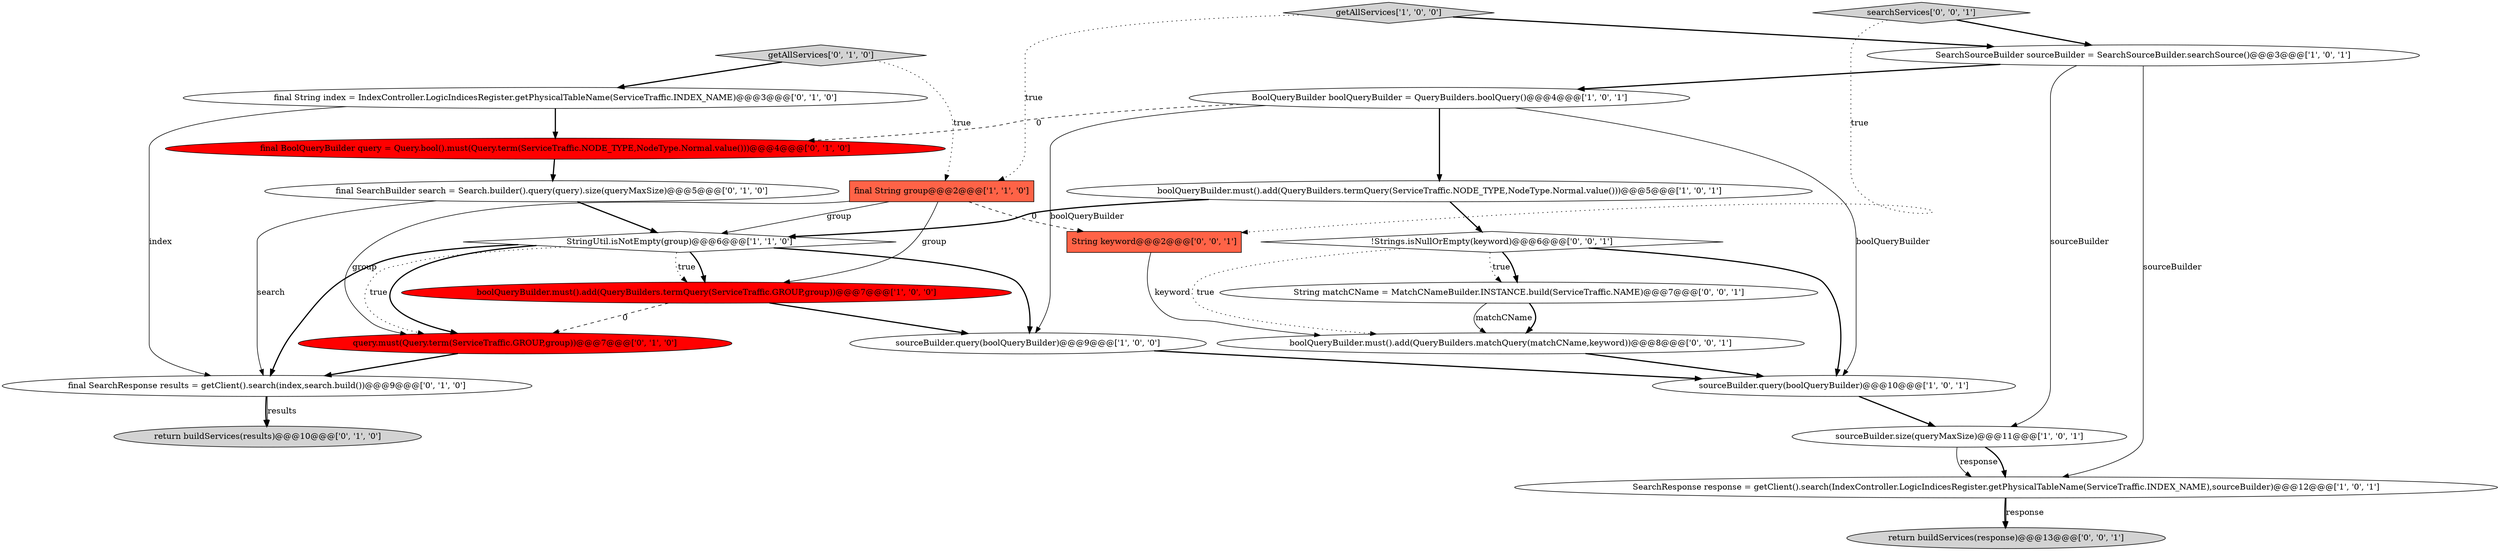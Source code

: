 digraph {
12 [style = filled, label = "final SearchBuilder search = Search.builder().query(query).size(queryMaxSize)@@@5@@@['0', '1', '0']", fillcolor = white, shape = ellipse image = "AAA0AAABBB2BBB"];
4 [style = filled, label = "boolQueryBuilder.must().add(QueryBuilders.termQuery(ServiceTraffic.GROUP,group))@@@7@@@['1', '0', '0']", fillcolor = red, shape = ellipse image = "AAA1AAABBB1BBB"];
8 [style = filled, label = "sourceBuilder.size(queryMaxSize)@@@11@@@['1', '0', '1']", fillcolor = white, shape = ellipse image = "AAA0AAABBB1BBB"];
14 [style = filled, label = "return buildServices(results)@@@10@@@['0', '1', '0']", fillcolor = lightgray, shape = ellipse image = "AAA0AAABBB2BBB"];
13 [style = filled, label = "getAllServices['0', '1', '0']", fillcolor = lightgray, shape = diamond image = "AAA0AAABBB2BBB"];
20 [style = filled, label = "String keyword@@@2@@@['0', '0', '1']", fillcolor = tomato, shape = box image = "AAA0AAABBB3BBB"];
19 [style = filled, label = "return buildServices(response)@@@13@@@['0', '0', '1']", fillcolor = lightgray, shape = ellipse image = "AAA0AAABBB3BBB"];
11 [style = filled, label = "final BoolQueryBuilder query = Query.bool().must(Query.term(ServiceTraffic.NODE_TYPE,NodeType.Normal.value()))@@@4@@@['0', '1', '0']", fillcolor = red, shape = ellipse image = "AAA1AAABBB2BBB"];
23 [style = filled, label = "boolQueryBuilder.must().add(QueryBuilders.matchQuery(matchCName,keyword))@@@8@@@['0', '0', '1']", fillcolor = white, shape = ellipse image = "AAA0AAABBB3BBB"];
5 [style = filled, label = "BoolQueryBuilder boolQueryBuilder = QueryBuilders.boolQuery()@@@4@@@['1', '0', '1']", fillcolor = white, shape = ellipse image = "AAA0AAABBB1BBB"];
17 [style = filled, label = "final SearchResponse results = getClient().search(index,search.build())@@@9@@@['0', '1', '0']", fillcolor = white, shape = ellipse image = "AAA0AAABBB2BBB"];
1 [style = filled, label = "sourceBuilder.query(boolQueryBuilder)@@@9@@@['1', '0', '0']", fillcolor = white, shape = ellipse image = "AAA0AAABBB1BBB"];
6 [style = filled, label = "boolQueryBuilder.must().add(QueryBuilders.termQuery(ServiceTraffic.NODE_TYPE,NodeType.Normal.value()))@@@5@@@['1', '0', '1']", fillcolor = white, shape = ellipse image = "AAA0AAABBB1BBB"];
2 [style = filled, label = "getAllServices['1', '0', '0']", fillcolor = lightgray, shape = diamond image = "AAA0AAABBB1BBB"];
9 [style = filled, label = "SearchSourceBuilder sourceBuilder = SearchSourceBuilder.searchSource()@@@3@@@['1', '0', '1']", fillcolor = white, shape = ellipse image = "AAA0AAABBB1BBB"];
21 [style = filled, label = "searchServices['0', '0', '1']", fillcolor = lightgray, shape = diamond image = "AAA0AAABBB3BBB"];
3 [style = filled, label = "final String group@@@2@@@['1', '1', '0']", fillcolor = tomato, shape = box image = "AAA0AAABBB1BBB"];
15 [style = filled, label = "final String index = IndexController.LogicIndicesRegister.getPhysicalTableName(ServiceTraffic.INDEX_NAME)@@@3@@@['0', '1', '0']", fillcolor = white, shape = ellipse image = "AAA0AAABBB2BBB"];
7 [style = filled, label = "SearchResponse response = getClient().search(IndexController.LogicIndicesRegister.getPhysicalTableName(ServiceTraffic.INDEX_NAME),sourceBuilder)@@@12@@@['1', '0', '1']", fillcolor = white, shape = ellipse image = "AAA0AAABBB1BBB"];
18 [style = filled, label = "String matchCName = MatchCNameBuilder.INSTANCE.build(ServiceTraffic.NAME)@@@7@@@['0', '0', '1']", fillcolor = white, shape = ellipse image = "AAA0AAABBB3BBB"];
10 [style = filled, label = "StringUtil.isNotEmpty(group)@@@6@@@['1', '1', '0']", fillcolor = white, shape = diamond image = "AAA0AAABBB1BBB"];
22 [style = filled, label = "!Strings.isNullOrEmpty(keyword)@@@6@@@['0', '0', '1']", fillcolor = white, shape = diamond image = "AAA0AAABBB3BBB"];
0 [style = filled, label = "sourceBuilder.query(boolQueryBuilder)@@@10@@@['1', '0', '1']", fillcolor = white, shape = ellipse image = "AAA0AAABBB1BBB"];
16 [style = filled, label = "query.must(Query.term(ServiceTraffic.GROUP,group))@@@7@@@['0', '1', '0']", fillcolor = red, shape = ellipse image = "AAA1AAABBB2BBB"];
2->3 [style = dotted, label="true"];
5->1 [style = solid, label="boolQueryBuilder"];
17->14 [style = solid, label="results"];
15->17 [style = solid, label="index"];
21->20 [style = dotted, label="true"];
8->7 [style = solid, label="response"];
22->18 [style = dotted, label="true"];
18->23 [style = bold, label=""];
22->23 [style = dotted, label="true"];
13->3 [style = dotted, label="true"];
4->16 [style = dashed, label="0"];
12->17 [style = solid, label="search"];
6->22 [style = bold, label=""];
9->7 [style = solid, label="sourceBuilder"];
20->23 [style = solid, label="keyword"];
11->12 [style = bold, label=""];
10->17 [style = bold, label=""];
1->0 [style = bold, label=""];
2->9 [style = bold, label=""];
16->17 [style = bold, label=""];
23->0 [style = bold, label=""];
9->8 [style = solid, label="sourceBuilder"];
8->7 [style = bold, label=""];
3->4 [style = solid, label="group"];
12->10 [style = bold, label=""];
22->18 [style = bold, label=""];
21->9 [style = bold, label=""];
22->0 [style = bold, label=""];
5->6 [style = bold, label=""];
15->11 [style = bold, label=""];
3->16 [style = solid, label="group"];
10->16 [style = bold, label=""];
5->11 [style = dashed, label="0"];
17->14 [style = bold, label=""];
6->10 [style = bold, label=""];
3->20 [style = dashed, label="0"];
5->0 [style = solid, label="boolQueryBuilder"];
0->8 [style = bold, label=""];
10->4 [style = bold, label=""];
9->5 [style = bold, label=""];
18->23 [style = solid, label="matchCName"];
4->1 [style = bold, label=""];
13->15 [style = bold, label=""];
10->4 [style = dotted, label="true"];
10->1 [style = bold, label=""];
10->16 [style = dotted, label="true"];
7->19 [style = bold, label=""];
3->10 [style = solid, label="group"];
7->19 [style = solid, label="response"];
}
